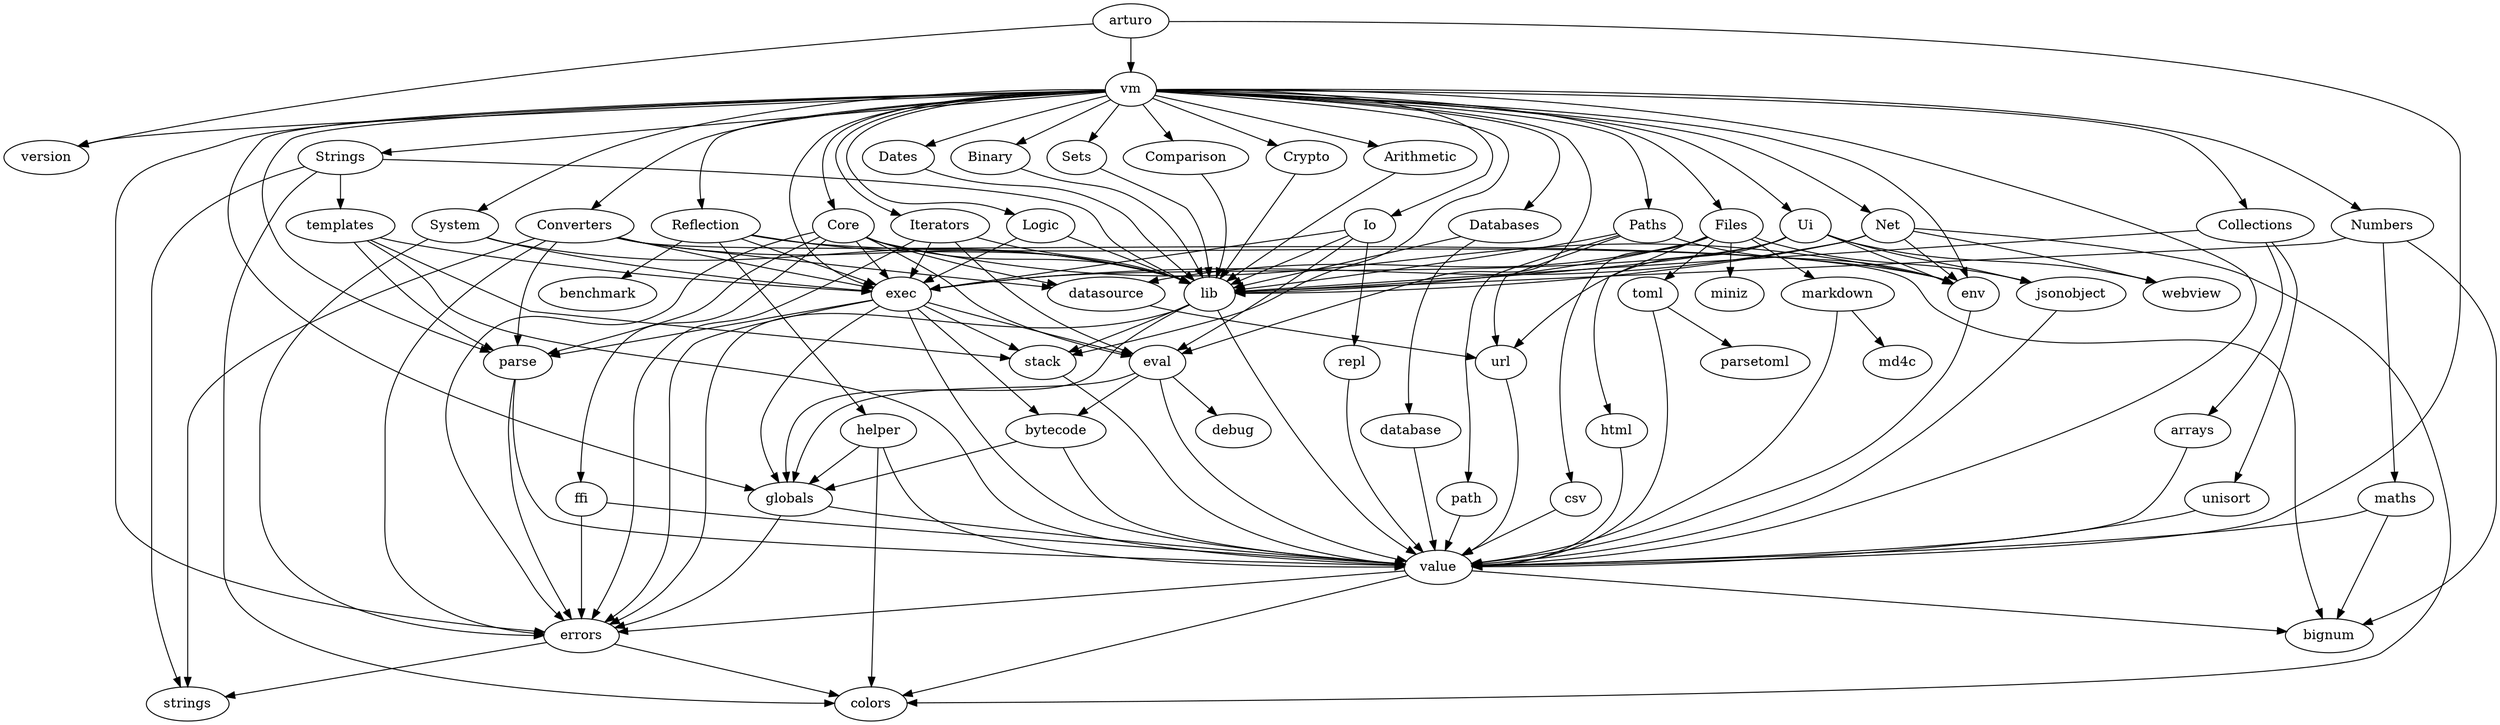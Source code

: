 digraph arturo {
value -> "bignum";
value -> "colors";
errors -> "colors";
errors -> "strings";
value -> "errors";
env -> "value";
eval -> "debug";
globals -> "errors";
globals -> "value";
bytecode -> "globals";
bytecode -> "value";
eval -> "bytecode";
eval -> "globals";
eval -> "value";
parse -> "errors";
parse -> "value";
stack -> "value";
exec -> "bytecode";
exec -> "errors";
exec -> "eval";
exec -> "globals";
exec -> "parse";
exec -> "stack";
exec -> "value";
vm -> "env";
vm -> "errors";
vm -> "eval";
vm -> "exec";
vm -> "globals";
vm -> "parse";
vm -> "stack";
vm -> "value";
vm -> "version";
lib -> "globals";
lib -> "errors";
lib -> "stack";
lib -> "value";
Arithmetic -> "lib";
vm -> "Arithmetic";
Binary -> "lib";
vm -> "Binary";
arrays -> "value";
Collections -> "arrays";
unisort -> "value";
Collections -> "unisort";
Collections -> "lib";
vm -> "Collections";
Comparison -> "lib";
vm -> "Comparison";
Converters -> "bignum";
url -> "value";
datasource -> "url";
Converters -> "datasource";
Converters -> "strings";
Converters -> "lib";
Converters -> "errors";
Converters -> "exec";
Converters -> "parse";
vm -> "Converters";
Core -> "datasource";
ffi -> "errors";
ffi -> "value";
Core -> "ffi";
Core -> "lib";
Core -> "env";
Core -> "errors";
Core -> "eval";
Core -> "exec";
Core -> "parse";
vm -> "Core";
Crypto -> "lib";
vm -> "Crypto";
database -> "value";
Databases -> "database";
Databases -> "lib";
vm -> "Databases";
Dates -> "lib";
vm -> "Dates";
html -> "value";
markdown -> "md4c";
markdown -> "value";
toml -> "parsetoml";
toml -> "value";
Files -> "miniz";
Files -> "html";
Files -> "markdown";
Files -> "toml";
csv -> "value";
Files -> "csv";
Files -> "datasource";
jsonobject -> "value";
Files -> "jsonobject";
Files -> "lib";
vm -> "Files";
repl -> "value";
Io -> "repl";
Io -> "lib";
Io -> "eval";
Io -> "exec";
vm -> "Io";
Iterators -> "lib";
Iterators -> "errors";
Iterators -> "eval";
Iterators -> "exec";
vm -> "Iterators";
Logic -> "lib";
Logic -> "exec";
vm -> "Logic";
Net -> "colors";
Net -> "webview";
Net -> "lib";
Net -> "env";
Net -> "exec";
vm -> "Net";
Numbers -> "bignum";
maths -> "bignum";
maths -> "value";
Numbers -> "maths";
Numbers -> "lib";
vm -> "Numbers";
path -> "value";
Paths -> "path";
Paths -> "url";
Paths -> "lib";
Paths -> "env";
vm -> "Paths";
Reflection -> "benchmark";
helper -> "colors";
helper -> "globals";
helper -> "value";
Reflection -> "helper";
Reflection -> "lib";
Reflection -> "env";
Reflection -> "exec";
vm -> "Reflection";
Sets -> "lib";
vm -> "Sets";
Strings -> "colors";
Strings -> "strings";
templates -> "exec";
templates -> "parse";
templates -> "stack";
templates -> "value";
Strings -> "templates";
Strings -> "lib";
vm -> "Strings";
System -> "lib";
System -> "errors";
System -> "exec";
vm -> "System";
Ui -> "lib";
Ui -> "jsonobject";
Ui -> "url";
Ui -> "webview";
Ui -> "env";
Ui -> "exec";
vm -> "Ui";
arturo -> "version";
arturo -> "value";
arturo -> "vm";
}
